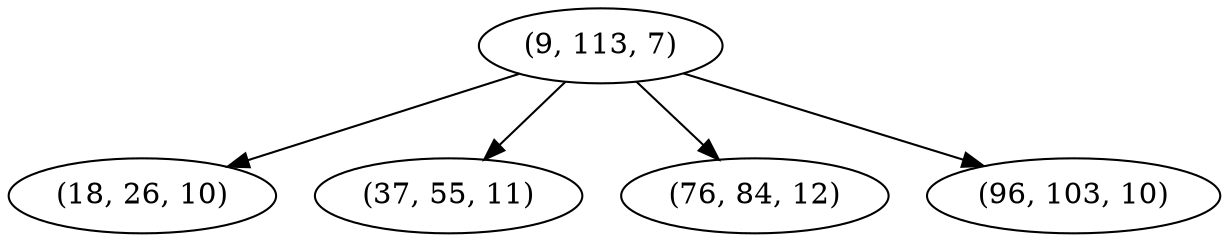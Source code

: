 digraph tree {
    "(9, 113, 7)";
    "(18, 26, 10)";
    "(37, 55, 11)";
    "(76, 84, 12)";
    "(96, 103, 10)";
    "(9, 113, 7)" -> "(18, 26, 10)";
    "(9, 113, 7)" -> "(37, 55, 11)";
    "(9, 113, 7)" -> "(76, 84, 12)";
    "(9, 113, 7)" -> "(96, 103, 10)";
}
